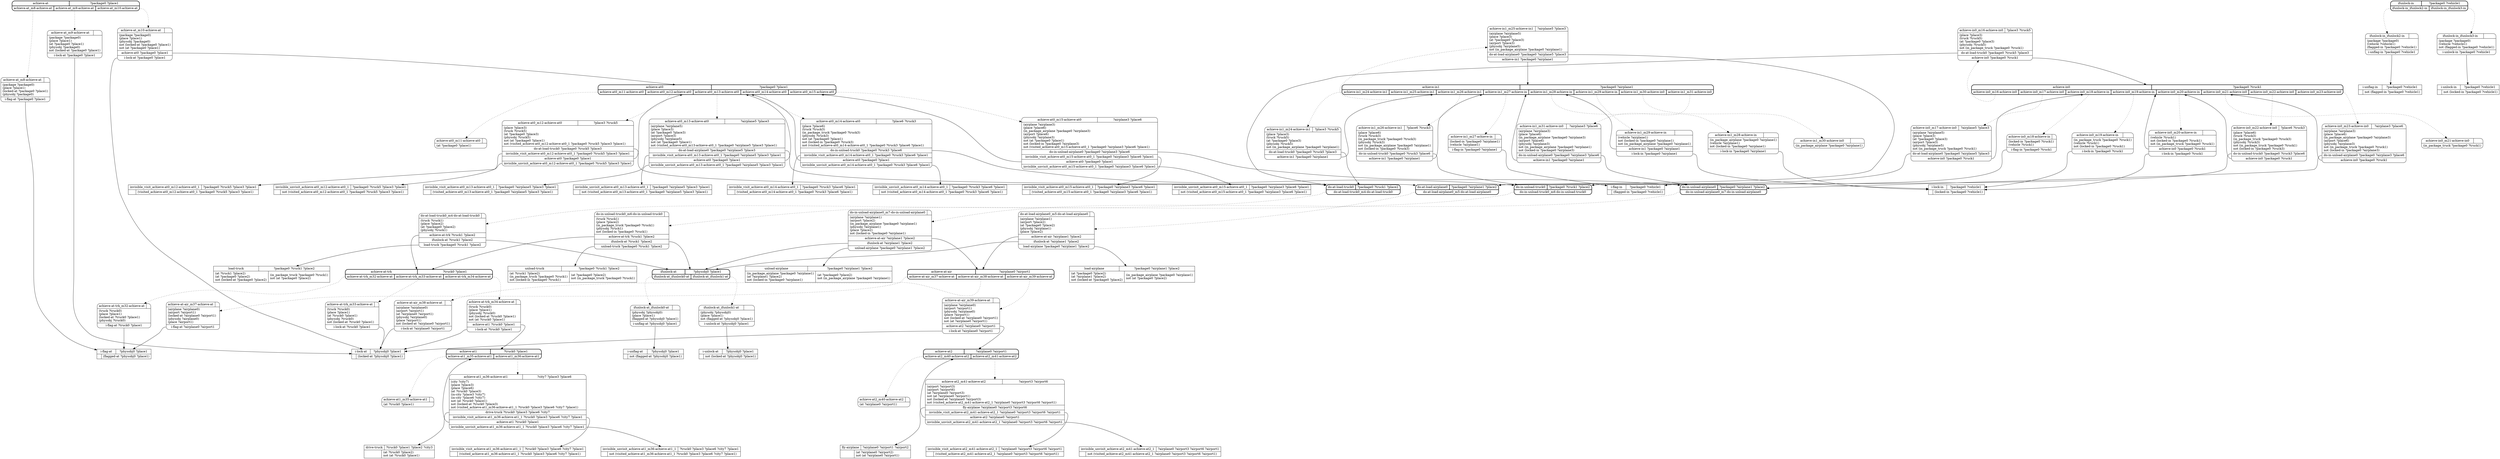 // Generated by Hype
digraph "logistics" {
  nodesep=1
  ranksep=1
  // Operators
  node [shape=record]
  "load-truck" [
    label="{{\N|?package0 ?truck1 ?place2}|{(at ?truck1 ?place2)\l(at ?package0 ?place2)\lnot (locked-at ?package0 ?place2)\l|(in_package_truck ?package0 ?truck1)\lnot (at ?package0 ?place2)\l}}"
  ]
  "load-airplane" [
    label="{{\N|?package0 ?airplane1 ?place2}|{(at ?package0 ?place2)\l(at ?airplane1 ?place2)\lnot (locked-at ?package0 ?place2)\l|(in_package_airplane ?package0 ?airplane1)\lnot (at ?package0 ?place2)\l}}"
  ]
  "unload-truck" [
    label="{{\N|?package0 ?truck1 ?place2}|{(at ?truck1 ?place2)\l(in_package_truck ?package0 ?truck1)\lnot (locked-in ?package0 ?truck1)\l|(at ?package0 ?place2)\lnot (in_package_truck ?package0 ?truck1)\l}}"
  ]
  "unload-airplane" [
    label="{{\N|?package0 ?airplane1 ?place2}|{(in_package_airplane ?package0 ?airplane1)\l(at ?airplane1 ?place2)\lnot (locked-in ?package0 ?airplane1)\l|(at ?package0 ?place2)\lnot (in_package_airplane ?package0 ?airplane1)\l}}"
  ]
  "drive-truck" [
    label="{{\N|?truck0 ?place1 ?place2 ?city3}|{|(at ?truck0 ?place2)\lnot (at ?truck0 ?place1)\l}}"
  ]
  "fly-airplane" [
    label="{{\N|?airplane0 ?airport1 ?airport2}|{|(at ?airplane0 ?airport2)\lnot (at ?airplane0 ?airport1)\l}}"
  ]
  "i-lock-at" [
    label="{{\N|?physobj0 ?place1}|{|(locked-at ?physobj0 ?place1)\l}}"
  ]
  "i-unlock-at" [
    label="{{\N|?physobj0 ?place1}|{|not (locked-at ?physobj0 ?place1)\l}}"
  ]
  "i-flag-at" [
    label="{{\N|?physobj0 ?place1}|{|(flagged-at ?physobj0 ?place1)\l}}"
  ]
  "i-unflag-at" [
    label="{{\N|?physobj0 ?place1}|{|not (flagged-at ?physobj0 ?place1)\l}}"
  ]
  "i-lock-in" [
    label="{{\N|?package0 ?vehicle1}|{|(locked-in ?package0 ?vehicle1)\l}}"
  ]
  "i-unlock-in" [
    label="{{\N|?package0 ?vehicle1}|{|not (locked-in ?package0 ?vehicle1)\l}}"
  ]
  "i-flag-in" [
    label="{{\N|?package0 ?vehicle1}|{|(flagged-in ?package0 ?vehicle1)\l}}"
  ]
  "i-unflag-in" [
    label="{{\N|?package0 ?vehicle1}|{|not (flagged-in ?package0 ?vehicle1)\l}}"
  ]
  "invisible_visit_achieve-at1_m36-achieve-at1_1" [
    label="{{\N|?truck0 ?place3 ?place6 ?city7 ?place1}|{|(visited_achieve-at1_m36-achieve-at1_1 ?truck0 ?place3 ?place6 ?city7 ?place1)\l}}"
  ]
  "invisible_unvisit_achieve-at1_m36-achieve-at1_1" [
    label="{{\N|?truck0 ?place3 ?place6 ?city7 ?place1}|{|not (visited_achieve-at1_m36-achieve-at1_1 ?truck0 ?place3 ?place6 ?city7 ?place1)\l}}"
  ]
  "invisible_visit_achieve-at0_m12-achieve-at0_1" [
    label="{{\N|?package0 ?truck5 ?place3 ?place1}|{|(visited_achieve-at0_m12-achieve-at0_1 ?package0 ?truck5 ?place3 ?place1)\l}}"
  ]
  "invisible_unvisit_achieve-at0_m12-achieve-at0_1" [
    label="{{\N|?package0 ?truck5 ?place3 ?place1}|{|not (visited_achieve-at0_m12-achieve-at0_1 ?package0 ?truck5 ?place3 ?place1)\l}}"
  ]
  "invisible_visit_achieve-at2_m41-achieve-at2_1" [
    label="{{\N|?airplane0 ?airport3 ?airport6 ?airport1}|{|(visited_achieve-at2_m41-achieve-at2_1 ?airplane0 ?airport3 ?airport6 ?airport1)\l}}"
  ]
  "invisible_unvisit_achieve-at2_m41-achieve-at2_1" [
    label="{{\N|?airplane0 ?airport3 ?airport6 ?airport1}|{|not (visited_achieve-at2_m41-achieve-at2_1 ?airplane0 ?airport3 ?airport6 ?airport1)\l}}"
  ]
  "invisible_visit_achieve-at0_m13-achieve-at0_1" [
    label="{{\N|?package0 ?airplane5 ?place3 ?place1}|{|(visited_achieve-at0_m13-achieve-at0_1 ?package0 ?airplane5 ?place3 ?place1)\l}}"
  ]
  "invisible_unvisit_achieve-at0_m13-achieve-at0_1" [
    label="{{\N|?package0 ?airplane5 ?place3 ?place1}|{|not (visited_achieve-at0_m13-achieve-at0_1 ?package0 ?airplane5 ?place3 ?place1)\l}}"
  ]
  "invisible_visit_achieve-at0_m14-achieve-at0_1" [
    label="{{\N|?package0 ?truck3 ?place6 ?place1}|{|(visited_achieve-at0_m14-achieve-at0_1 ?package0 ?truck3 ?place6 ?place1)\l}}"
  ]
  "invisible_unvisit_achieve-at0_m14-achieve-at0_1" [
    label="{{\N|?package0 ?truck3 ?place6 ?place1}|{|not (visited_achieve-at0_m14-achieve-at0_1 ?package0 ?truck3 ?place6 ?place1)\l}}"
  ]
  "invisible_visit_achieve-at0_m15-achieve-at0_1" [
    label="{{\N|?package0 ?airplane3 ?place6 ?place1}|{|(visited_achieve-at0_m15-achieve-at0_1 ?package0 ?airplane3 ?place6 ?place1)\l}}"
  ]
  "invisible_unvisit_achieve-at0_m15-achieve-at0_1" [
    label="{{\N|?package0 ?airplane3 ?place6 ?place1}|{|not (visited_achieve-at0_m15-achieve-at0_1 ?package0 ?airplane3 ?place6 ?place1)\l}}"
  ]
  // Methods
  node [shape=Mrecord]
  "ifunlock-at" [
    style=bold
    label="{{\N|?physobj0 ?place1}|{<0>ifunlock-at_ifunlock0-at|<1>ifunlock-at_ifunlock1-at}}"
  ]
  "ifunlock-at_ifunlock0-at" [
    label="{{\N|}|(physobj ?physobj0)\l(place ?place1)\l(flagged-at ?physobj0 ?place1)\l|<0>i-unflag-at ?physobj0 ?place1}"
  ]
  "ifunlock-at":0 -> "ifunlock-at_ifunlock0-at" [style=dotted]
  "ifunlock-at_ifunlock0-at":0 -> "i-unflag-at"
  "ifunlock-at_ifunlock1-at" [
    label="{{\N|}|(physobj ?physobj0)\l(place ?place1)\lnot (flagged-at ?physobj0 ?place1)\l|<0>i-unlock-at ?physobj0 ?place1}"
  ]
  "ifunlock-at":1 -> "ifunlock-at_ifunlock1-at" [style=dotted]
  "ifunlock-at_ifunlock1-at":0 -> "i-unlock-at"
  "ifunlock-in" [
    style=bold
    label="{{\N|?package0 ?vehicle1}|{<0>ifunlock-in_ifunlock2-in|<1>ifunlock-in_ifunlock3-in}}"
  ]
  "ifunlock-in_ifunlock2-in" [
    label="{{\N|}|(package ?package0)\l(vehicle ?vehicle1)\l(flagged-in ?package0 ?vehicle1)\l|<0>i-unflag-in ?package0 ?vehicle1}"
  ]
  "ifunlock-in":0 -> "ifunlock-in_ifunlock2-in" [style=dotted]
  "ifunlock-in_ifunlock2-in":0 -> "i-unflag-in"
  "ifunlock-in_ifunlock3-in" [
    label="{{\N|}|(package ?package0)\l(vehicle ?vehicle1)\lnot (flagged-in ?package0 ?vehicle1)\l|<0>i-unlock-in ?package0 ?vehicle1}"
  ]
  "ifunlock-in":1 -> "ifunlock-in_ifunlock3-in" [style=dotted]
  "ifunlock-in_ifunlock3-in":0 -> "i-unlock-in"
  "do-at-load-truck0" [
    style=bold
    label="{{\N|?package0 ?truck1 ?place2}|{<0>do-at-load-truck0_m4-do-at-load-truck0}}"
  ]
  "do-at-load-truck0_m4-do-at-load-truck0" [
    label="{{\N|}|(truck ?truck1)\l(place ?place2)\l(at ?package0 ?place2)\l(physobj ?truck1)\l|<0>achieve-at-trk ?truck1 ?place2|<1>ifunlock-at ?truck1 ?place2|<2>load-truck ?package0 ?truck1 ?place2}"
  ]
  "do-at-load-truck0":0 -> "do-at-load-truck0_m4-do-at-load-truck0" [style=dotted]
  "do-at-load-truck0_m4-do-at-load-truck0":0 -> "achieve-at-trk"
  "do-at-load-truck0_m4-do-at-load-truck0":1 -> "ifunlock-at"
  "do-at-load-truck0_m4-do-at-load-truck0":2 -> "load-truck"
  "do-at-load-airplane0" [
    style=bold
    label="{{\N|?package0 ?airplane1 ?place2}|{<0>do-at-load-airplane0_m5-do-at-load-airplane0}}"
  ]
  "do-at-load-airplane0_m5-do-at-load-airplane0" [
    label="{{\N|}|(airplane ?airplane1)\l(airport ?place2)\l(at ?package0 ?place2)\l(physobj ?airplane1)\l(place ?place2)\l|<0>achieve-at-air ?airplane1 ?place2|<1>ifunlock-at ?airplane1 ?place2|<2>load-airplane ?package0 ?airplane1 ?place2}"
  ]
  "do-at-load-airplane0":0 -> "do-at-load-airplane0_m5-do-at-load-airplane0" [style=dotted]
  "do-at-load-airplane0_m5-do-at-load-airplane0":0 -> "achieve-at-air"
  "do-at-load-airplane0_m5-do-at-load-airplane0":1 -> "ifunlock-at"
  "do-at-load-airplane0_m5-do-at-load-airplane0":2 -> "load-airplane"
  "do-in-unload-truck0" [
    style=bold
    label="{{\N|?package0 ?truck1 ?place2}|{<0>do-in-unload-truck0_m6-do-in-unload-truck0}}"
  ]
  "do-in-unload-truck0_m6-do-in-unload-truck0" [
    label="{{\N|}|(truck ?truck1)\l(place ?place2)\l(in_package_truck ?package0 ?truck1)\l(physobj ?truck1)\lnot (locked-in ?package0 ?truck1)\l|<0>achieve-at-trk ?truck1 ?place2|<1>ifunlock-at ?truck1 ?place2|<2>unload-truck ?package0 ?truck1 ?place2}"
  ]
  "do-in-unload-truck0":0 -> "do-in-unload-truck0_m6-do-in-unload-truck0" [style=dotted]
  "do-in-unload-truck0_m6-do-in-unload-truck0":0 -> "achieve-at-trk"
  "do-in-unload-truck0_m6-do-in-unload-truck0":1 -> "ifunlock-at"
  "do-in-unload-truck0_m6-do-in-unload-truck0":2 -> "unload-truck"
  "do-in-unload-airplane0" [
    style=bold
    label="{{\N|?package0 ?airplane1 ?place2}|{<0>do-in-unload-airplane0_m7-do-in-unload-airplane0}}"
  ]
  "do-in-unload-airplane0_m7-do-in-unload-airplane0" [
    label="{{\N|}|(airplane ?airplane1)\l(airport ?place2)\l(in_package_airplane ?package0 ?airplane1)\l(physobj ?airplane1)\l(place ?place2)\lnot (locked-in ?package0 ?airplane1)\l|<0>achieve-at-air ?airplane1 ?place2|<1>ifunlock-at ?airplane1 ?place2|<2>unload-airplane ?package0 ?airplane1 ?place2}"
  ]
  "do-in-unload-airplane0":0 -> "do-in-unload-airplane0_m7-do-in-unload-airplane0" [style=dotted]
  "do-in-unload-airplane0_m7-do-in-unload-airplane0":0 -> "achieve-at-air"
  "do-in-unload-airplane0_m7-do-in-unload-airplane0":1 -> "ifunlock-at"
  "do-in-unload-airplane0_m7-do-in-unload-airplane0":2 -> "unload-airplane"
  "achieve-at" [
    style=bold
    label="{{\N|?package0 ?place1}|{<0>achieve-at_m8-achieve-at|<1>achieve-at_m9-achieve-at|<2>achieve-at_m10-achieve-at}}"
  ]
  "achieve-at_m8-achieve-at" [
    label="{{\N|}|(package ?package0)\l(place ?place1)\l(locked-at ?package0 ?place1)\l(physobj ?package0)\l|<0>i-flag-at ?package0 ?place1}"
  ]
  "achieve-at":0 -> "achieve-at_m8-achieve-at" [style=dotted]
  "achieve-at_m8-achieve-at":0 -> "i-flag-at"
  "achieve-at_m9-achieve-at" [
    label="{{\N|}|(package ?package0)\l(place ?place1)\l(at ?package0 ?place1)\l(physobj ?package0)\lnot (locked-at ?package0 ?place1)\l|<0>i-lock-at ?package0 ?place1}"
  ]
  "achieve-at":1 -> "achieve-at_m9-achieve-at" [style=dotted]
  "achieve-at_m9-achieve-at":0 -> "i-lock-at"
  "achieve-at_m10-achieve-at" [
    label="{{\N|}|(package ?package0)\l(place ?place1)\l(physobj ?package0)\lnot (locked-at ?package0 ?place1)\lnot (at ?package0 ?place1)\l|<0>achieve-at0 ?package0 ?place1|<1>i-lock-at ?package0 ?place1}"
  ]
  "achieve-at":2 -> "achieve-at_m10-achieve-at" [style=dotted]
  "achieve-at_m10-achieve-at":0 -> "achieve-at0"
  "achieve-at_m10-achieve-at":1 -> "i-lock-at"
  "achieve-at0" [
    style=bold
    label="{{\N|?package0 ?place1}|{<0>achieve-at0_m11-achieve-at0|<1>achieve-at0_m12-achieve-at0|<2>achieve-at0_m13-achieve-at0|<3>achieve-at0_m14-achieve-at0|<4>achieve-at0_m15-achieve-at0}}"
  ]
  "achieve-at0_m11-achieve-at0" [
    label="{{\N|}|(at ?package0 ?place1)\l}"
  ]
  "achieve-at0":0 -> "achieve-at0_m11-achieve-at0" [style=dotted]
  "achieve-at0_m12-achieve-at0" [
    label="{{\N|?place3 ?truck5}|(place ?place3)\l(truck ?truck5)\l(at ?package0 ?place3)\l(physobj ?truck5)\lnot (at ?package0 ?place1)\lnot (visited_achieve-at0_m12-achieve-at0_1 ?package0 ?truck5 ?place3 ?place1)\l|<0>do-at-load-truck0 ?package0 ?truck5 ?place3|<1>invisible_visit_achieve-at0_m12-achieve-at0_1 ?package0 ?truck5 ?place3 ?place1|<2>achieve-at0 ?package0 ?place1|<3>invisible_unvisit_achieve-at0_m12-achieve-at0_1 ?package0 ?truck5 ?place3 ?place1}"
  ]
  "achieve-at0":1 -> "achieve-at0_m12-achieve-at0" [style=dotted]
  "achieve-at0_m12-achieve-at0":0 -> "do-at-load-truck0"
  "achieve-at0_m12-achieve-at0":1 -> "invisible_visit_achieve-at0_m12-achieve-at0_1"
  "achieve-at0_m12-achieve-at0":2 -> "achieve-at0"
  "achieve-at0_m12-achieve-at0":3 -> "invisible_unvisit_achieve-at0_m12-achieve-at0_1"
  "achieve-at0_m13-achieve-at0" [
    label="{{\N|?airplane5 ?place3}|(airplane ?airplane5)\l(place ?place3)\l(at ?package0 ?place3)\l(airport ?place3)\l(physobj ?airplane5)\lnot (at ?package0 ?place1)\lnot (visited_achieve-at0_m13-achieve-at0_1 ?package0 ?airplane5 ?place3 ?place1)\l|<0>do-at-load-airplane0 ?package0 ?airplane5 ?place3|<1>invisible_visit_achieve-at0_m13-achieve-at0_1 ?package0 ?airplane5 ?place3 ?place1|<2>achieve-at0 ?package0 ?place1|<3>invisible_unvisit_achieve-at0_m13-achieve-at0_1 ?package0 ?airplane5 ?place3 ?place1}"
  ]
  "achieve-at0":2 -> "achieve-at0_m13-achieve-at0" [style=dotted]
  "achieve-at0_m13-achieve-at0":0 -> "do-at-load-airplane0"
  "achieve-at0_m13-achieve-at0":1 -> "invisible_visit_achieve-at0_m13-achieve-at0_1"
  "achieve-at0_m13-achieve-at0":2 -> "achieve-at0"
  "achieve-at0_m13-achieve-at0":3 -> "invisible_unvisit_achieve-at0_m13-achieve-at0_1"
  "achieve-at0_m14-achieve-at0" [
    label="{{\N|?place6 ?truck3}|(place ?place6)\l(truck ?truck3)\l(in_package_truck ?package0 ?truck3)\l(physobj ?truck3)\lnot (at ?package0 ?place1)\lnot (locked-in ?package0 ?truck3)\lnot (visited_achieve-at0_m14-achieve-at0_1 ?package0 ?truck3 ?place6 ?place1)\l|<0>do-in-unload-truck0 ?package0 ?truck3 ?place6|<1>invisible_visit_achieve-at0_m14-achieve-at0_1 ?package0 ?truck3 ?place6 ?place1|<2>achieve-at0 ?package0 ?place1|<3>invisible_unvisit_achieve-at0_m14-achieve-at0_1 ?package0 ?truck3 ?place6 ?place1}"
  ]
  "achieve-at0":3 -> "achieve-at0_m14-achieve-at0" [style=dotted]
  "achieve-at0_m14-achieve-at0":0 -> "do-in-unload-truck0"
  "achieve-at0_m14-achieve-at0":1 -> "invisible_visit_achieve-at0_m14-achieve-at0_1"
  "achieve-at0_m14-achieve-at0":2 -> "achieve-at0"
  "achieve-at0_m14-achieve-at0":3 -> "invisible_unvisit_achieve-at0_m14-achieve-at0_1"
  "achieve-at0_m15-achieve-at0" [
    label="{{\N|?airplane3 ?place6}|(airplane ?airplane3)\l(place ?place6)\l(in_package_airplane ?package0 ?airplane3)\l(airport ?place6)\l(physobj ?airplane3)\lnot (at ?package0 ?place1)\lnot (locked-in ?package0 ?airplane3)\lnot (visited_achieve-at0_m15-achieve-at0_1 ?package0 ?airplane3 ?place6 ?place1)\l|<0>do-in-unload-airplane0 ?package0 ?airplane3 ?place6|<1>invisible_visit_achieve-at0_m15-achieve-at0_1 ?package0 ?airplane3 ?place6 ?place1|<2>achieve-at0 ?package0 ?place1|<3>invisible_unvisit_achieve-at0_m15-achieve-at0_1 ?package0 ?airplane3 ?place6 ?place1}"
  ]
  "achieve-at0":4 -> "achieve-at0_m15-achieve-at0" [style=dotted]
  "achieve-at0_m15-achieve-at0":0 -> "do-in-unload-airplane0"
  "achieve-at0_m15-achieve-at0":1 -> "invisible_visit_achieve-at0_m15-achieve-at0_1"
  "achieve-at0_m15-achieve-at0":2 -> "achieve-at0"
  "achieve-at0_m15-achieve-at0":3 -> "invisible_unvisit_achieve-at0_m15-achieve-at0_1"
  "achieve-in0" [
    style=bold
    label="{{\N|?package0 ?truck1}|{<0>achieve-in0_m16-achieve-in0|<1>achieve-in0_m17-achieve-in0|<2>achieve-in0_m18-achieve-in|<3>achieve-in0_m19-achieve-in|<4>achieve-in0_m20-achieve-in|<5>achieve-in0_m21-achieve-in0|<6>achieve-in0_m22-achieve-in0|<7>achieve-in0_m23-achieve-in0}}"
  ]
  "achieve-in0_m16-achieve-in0" [
    label="{{\N|?place3 ?truck5}|(place ?place3)\l(truck ?truck5)\l(at ?package0 ?place3)\l(physobj ?truck5)\lnot (in_package_truck ?package0 ?truck1)\l|<0>do-at-load-truck0 ?package0 ?truck5 ?place3|<1>achieve-in0 ?package0 ?truck1}"
  ]
  "achieve-in0":0 -> "achieve-in0_m16-achieve-in0" [style=dotted]
  "achieve-in0_m16-achieve-in0":0 -> "do-at-load-truck0"
  "achieve-in0_m16-achieve-in0":1 -> "achieve-in0"
  "achieve-in0_m17-achieve-in0" [
    label="{{\N|?airplane5 ?place3}|(airplane ?airplane5)\l(place ?place3)\l(at ?package0 ?place3)\l(airport ?place3)\l(physobj ?airplane5)\lnot (in_package_truck ?package0 ?truck1)\l|<0>do-at-load-airplane0 ?package0 ?airplane5 ?place3|<1>achieve-in0 ?package0 ?truck1}"
  ]
  "achieve-in0":1 -> "achieve-in0_m17-achieve-in0" [style=dotted]
  "achieve-in0_m17-achieve-in0":0 -> "do-at-load-airplane0"
  "achieve-in0_m17-achieve-in0":1 -> "achieve-in0"
  "achieve-in0_m18-achieve-in" [
    label="{{\N|}|(locked-in ?package0 ?truck1)\l(vehicle ?truck1)\l|<0>i-flag-in ?package0 ?truck1}"
  ]
  "achieve-in0":2 -> "achieve-in0_m18-achieve-in" [style=dotted]
  "achieve-in0_m18-achieve-in":0 -> "i-flag-in"
  "achieve-in0_m19-achieve-in" [
    label="{{\N|}|(in_package_truck ?package0 ?truck1)\l(vehicle ?truck1)\lnot (locked-in ?package0 ?truck1)\l|<0>i-lock-in ?package0 ?truck1}"
  ]
  "achieve-in0":3 -> "achieve-in0_m19-achieve-in" [style=dotted]
  "achieve-in0_m19-achieve-in":0 -> "i-lock-in"
  "achieve-in0_m20-achieve-in" [
    label="{{\N|}|(vehicle ?truck1)\lnot (locked-in ?package0 ?truck1)\lnot (in_package_truck ?package0 ?truck1)\l|<0>achieve-in0 ?package0 ?truck1|<1>i-lock-in ?package0 ?truck1}"
  ]
  "achieve-in0":4 -> "achieve-in0_m20-achieve-in" [style=dotted]
  "achieve-in0_m20-achieve-in":0 -> "achieve-in0"
  "achieve-in0_m20-achieve-in":1 -> "i-lock-in"
  "achieve-in0_m21-achieve-in0" [
    label="{{\N|}|(in_package_truck ?package0 ?truck1)\l}"
  ]
  "achieve-in0":5 -> "achieve-in0_m21-achieve-in0" [style=dotted]
  "achieve-in0_m22-achieve-in0" [
    label="{{\N|?place6 ?truck3}|(place ?place6)\l(truck ?truck3)\l(in_package_truck ?package0 ?truck3)\l(physobj ?truck3)\lnot (in_package_truck ?package0 ?truck1)\lnot (locked-in ?package0 ?truck3)\l|<0>do-in-unload-truck0 ?package0 ?truck3 ?place6|<1>achieve-in0 ?package0 ?truck1}"
  ]
  "achieve-in0":6 -> "achieve-in0_m22-achieve-in0" [style=dotted]
  "achieve-in0_m22-achieve-in0":0 -> "do-in-unload-truck0"
  "achieve-in0_m22-achieve-in0":1 -> "achieve-in0"
  "achieve-in0_m23-achieve-in0" [
    label="{{\N|?airplane3 ?place6}|(airplane ?airplane3)\l(place ?place6)\l(in_package_airplane ?package0 ?airplane3)\l(airport ?place6)\l(physobj ?airplane3)\lnot (in_package_truck ?package0 ?truck1)\lnot (locked-in ?package0 ?airplane3)\l|<0>do-in-unload-airplane0 ?package0 ?airplane3 ?place6|<1>achieve-in0 ?package0 ?truck1}"
  ]
  "achieve-in0":7 -> "achieve-in0_m23-achieve-in0" [style=dotted]
  "achieve-in0_m23-achieve-in0":0 -> "do-in-unload-airplane0"
  "achieve-in0_m23-achieve-in0":1 -> "achieve-in0"
  "achieve-in1" [
    style=bold
    label="{{\N|?package0 ?airplane1}|{<0>achieve-in1_m24-achieve-in1|<1>achieve-in1_m25-achieve-in1|<2>achieve-in1_m26-achieve-in1|<3>achieve-in1_m27-achieve-in|<4>achieve-in1_m28-achieve-in|<5>achieve-in1_m29-achieve-in|<6>achieve-in1_m30-achieve-in0|<7>achieve-in1_m31-achieve-in0}}"
  ]
  "achieve-in1_m24-achieve-in1" [
    label="{{\N|?place3 ?truck5}|(place ?place3)\l(truck ?truck5)\l(at ?package0 ?place3)\l(physobj ?truck5)\lnot (in_package_airplane ?package0 ?airplane1)\l|<0>do-at-load-truck0 ?package0 ?truck5 ?place3|<1>achieve-in1 ?package0 ?airplane1}"
  ]
  "achieve-in1":0 -> "achieve-in1_m24-achieve-in1" [style=dotted]
  "achieve-in1_m24-achieve-in1":0 -> "do-at-load-truck0"
  "achieve-in1_m24-achieve-in1":1 -> "achieve-in1"
  "achieve-in1_m25-achieve-in1" [
    label="{{\N|?airplane5 ?place3}|(airplane ?airplane5)\l(place ?place3)\l(at ?package0 ?place3)\l(airport ?place3)\l(physobj ?airplane5)\lnot (in_package_airplane ?package0 ?airplane1)\l|<0>do-at-load-airplane0 ?package0 ?airplane5 ?place3|<1>achieve-in1 ?package0 ?airplane1}"
  ]
  "achieve-in1":1 -> "achieve-in1_m25-achieve-in1" [style=dotted]
  "achieve-in1_m25-achieve-in1":0 -> "do-at-load-airplane0"
  "achieve-in1_m25-achieve-in1":1 -> "achieve-in1"
  "achieve-in1_m26-achieve-in1" [
    label="{{\N|?place6 ?truck3}|(place ?place6)\l(truck ?truck3)\l(in_package_truck ?package0 ?truck3)\l(physobj ?truck3)\lnot (in_package_airplane ?package0 ?airplane1)\lnot (locked-in ?package0 ?truck3)\l|<0>do-in-unload-truck0 ?package0 ?truck3 ?place6|<1>achieve-in1 ?package0 ?airplane1}"
  ]
  "achieve-in1":2 -> "achieve-in1_m26-achieve-in1" [style=dotted]
  "achieve-in1_m26-achieve-in1":0 -> "do-in-unload-truck0"
  "achieve-in1_m26-achieve-in1":1 -> "achieve-in1"
  "achieve-in1_m27-achieve-in" [
    label="{{\N|}|(locked-in ?package0 ?airplane1)\l(vehicle ?airplane1)\l|<0>i-flag-in ?package0 ?airplane1}"
  ]
  "achieve-in1":3 -> "achieve-in1_m27-achieve-in" [style=dotted]
  "achieve-in1_m27-achieve-in":0 -> "i-flag-in"
  "achieve-in1_m28-achieve-in" [
    label="{{\N|}|(in_package_airplane ?package0 ?airplane1)\l(vehicle ?airplane1)\lnot (locked-in ?package0 ?airplane1)\l|<0>i-lock-in ?package0 ?airplane1}"
  ]
  "achieve-in1":4 -> "achieve-in1_m28-achieve-in" [style=dotted]
  "achieve-in1_m28-achieve-in":0 -> "i-lock-in"
  "achieve-in1_m29-achieve-in" [
    label="{{\N|}|(vehicle ?airplane1)\lnot (locked-in ?package0 ?airplane1)\lnot (in_package_airplane ?package0 ?airplane1)\l|<0>achieve-in1 ?package0 ?airplane1|<1>i-lock-in ?package0 ?airplane1}"
  ]
  "achieve-in1":5 -> "achieve-in1_m29-achieve-in" [style=dotted]
  "achieve-in1_m29-achieve-in":0 -> "achieve-in1"
  "achieve-in1_m29-achieve-in":1 -> "i-lock-in"
  "achieve-in1_m30-achieve-in0" [
    label="{{\N|}|(in_package_airplane ?package0 ?airplane1)\l}"
  ]
  "achieve-in1":6 -> "achieve-in1_m30-achieve-in0" [style=dotted]
  "achieve-in1_m31-achieve-in0" [
    label="{{\N|?airplane3 ?place6}|(airplane ?airplane3)\l(place ?place6)\l(in_package_airplane ?package0 ?airplane3)\l(airport ?place6)\l(physobj ?airplane3)\lnot (in_package_airplane ?package0 ?airplane1)\lnot (locked-in ?package0 ?airplane3)\l|<0>do-in-unload-airplane0 ?package0 ?airplane3 ?place6|<1>achieve-in1 ?package0 ?airplane1}"
  ]
  "achieve-in1":7 -> "achieve-in1_m31-achieve-in0" [style=dotted]
  "achieve-in1_m31-achieve-in0":0 -> "do-in-unload-airplane0"
  "achieve-in1_m31-achieve-in0":1 -> "achieve-in1"
  "achieve-at-trk" [
    style=bold
    label="{{\N|?truck0 ?place1}|{<0>achieve-at-trk_m32-achieve-at|<1>achieve-at-trk_m33-achieve-at|<2>achieve-at-trk_m34-achieve-at}}"
  ]
  "achieve-at-trk_m32-achieve-at" [
    label="{{\N|}|(truck ?truck0)\l(place ?place1)\l(locked-at ?truck0 ?place1)\l(physobj ?truck0)\l|<0>i-flag-at ?truck0 ?place1}"
  ]
  "achieve-at-trk":0 -> "achieve-at-trk_m32-achieve-at" [style=dotted]
  "achieve-at-trk_m32-achieve-at":0 -> "i-flag-at"
  "achieve-at-trk_m33-achieve-at" [
    label="{{\N|}|(truck ?truck0)\l(place ?place1)\l(at ?truck0 ?place1)\l(physobj ?truck0)\lnot (locked-at ?truck0 ?place1)\l|<0>i-lock-at ?truck0 ?place1}"
  ]
  "achieve-at-trk":1 -> "achieve-at-trk_m33-achieve-at" [style=dotted]
  "achieve-at-trk_m33-achieve-at":0 -> "i-lock-at"
  "achieve-at-trk_m34-achieve-at" [
    label="{{\N|}|(truck ?truck0)\l(place ?place1)\l(physobj ?truck0)\lnot (locked-at ?truck0 ?place1)\lnot (at ?truck0 ?place1)\l|<0>achieve-at1 ?truck0 ?place1|<1>i-lock-at ?truck0 ?place1}"
  ]
  "achieve-at-trk":2 -> "achieve-at-trk_m34-achieve-at" [style=dotted]
  "achieve-at-trk_m34-achieve-at":0 -> "achieve-at1"
  "achieve-at-trk_m34-achieve-at":1 -> "i-lock-at"
  "achieve-at1" [
    style=bold
    label="{{\N|?truck0 ?place1}|{<0>achieve-at1_m35-achieve-at1|<1>achieve-at1_m36-achieve-at1}}"
  ]
  "achieve-at1_m35-achieve-at1" [
    label="{{\N|}|(at ?truck0 ?place1)\l}"
  ]
  "achieve-at1":0 -> "achieve-at1_m35-achieve-at1" [style=dotted]
  "achieve-at1_m36-achieve-at1" [
    label="{{\N|?city7 ?place3 ?place6}|(city ?city7)\l(place ?place3)\l(place ?place6)\l(at ?truck0 ?place3)\l(in-city ?place3 ?city7)\l(in-city ?place6 ?city7)\lnot (at ?truck0 ?place1)\lnot (locked-at ?truck0 ?place3)\lnot (visited_achieve-at1_m36-achieve-at1_1 ?truck0 ?place3 ?place6 ?city7 ?place1)\l|<0>drive-truck ?truck0 ?place3 ?place6 ?city7|<1>invisible_visit_achieve-at1_m36-achieve-at1_1 ?truck0 ?place3 ?place6 ?city7 ?place1|<2>achieve-at1 ?truck0 ?place1|<3>invisible_unvisit_achieve-at1_m36-achieve-at1_1 ?truck0 ?place3 ?place6 ?city7 ?place1}"
  ]
  "achieve-at1":1 -> "achieve-at1_m36-achieve-at1" [style=dotted]
  "achieve-at1_m36-achieve-at1":0 -> "drive-truck"
  "achieve-at1_m36-achieve-at1":1 -> "invisible_visit_achieve-at1_m36-achieve-at1_1"
  "achieve-at1_m36-achieve-at1":2 -> "achieve-at1"
  "achieve-at1_m36-achieve-at1":3 -> "invisible_unvisit_achieve-at1_m36-achieve-at1_1"
  "achieve-at-air" [
    style=bold
    label="{{\N|?airplane0 ?airport1}|{<0>achieve-at-air_m37-achieve-at|<1>achieve-at-air_m38-achieve-at|<2>achieve-at-air_m39-achieve-at}}"
  ]
  "achieve-at-air_m37-achieve-at" [
    label="{{\N|}|(airplane ?airplane0)\l(airport ?airport1)\l(locked-at ?airplane0 ?airport1)\l(physobj ?airplane0)\l(place ?airport1)\l|<0>i-flag-at ?airplane0 ?airport1}"
  ]
  "achieve-at-air":0 -> "achieve-at-air_m37-achieve-at" [style=dotted]
  "achieve-at-air_m37-achieve-at":0 -> "i-flag-at"
  "achieve-at-air_m38-achieve-at" [
    label="{{\N|}|(airplane ?airplane0)\l(airport ?airport1)\l(at ?airplane0 ?airport1)\l(physobj ?airplane0)\l(place ?airport1)\lnot (locked-at ?airplane0 ?airport1)\l|<0>i-lock-at ?airplane0 ?airport1}"
  ]
  "achieve-at-air":1 -> "achieve-at-air_m38-achieve-at" [style=dotted]
  "achieve-at-air_m38-achieve-at":0 -> "i-lock-at"
  "achieve-at-air_m39-achieve-at" [
    label="{{\N|}|(airplane ?airplane0)\l(airport ?airport1)\l(physobj ?airplane0)\l(place ?airport1)\lnot (locked-at ?airplane0 ?airport1)\lnot (at ?airplane0 ?airport1)\l|<0>achieve-at2 ?airplane0 ?airport1|<1>i-lock-at ?airplane0 ?airport1}"
  ]
  "achieve-at-air":2 -> "achieve-at-air_m39-achieve-at" [style=dotted]
  "achieve-at-air_m39-achieve-at":0 -> "achieve-at2"
  "achieve-at-air_m39-achieve-at":1 -> "i-lock-at"
  "achieve-at2" [
    style=bold
    label="{{\N|?airplane0 ?airport1}|{<0>achieve-at2_m40-achieve-at2|<1>achieve-at2_m41-achieve-at2}}"
  ]
  "achieve-at2_m40-achieve-at2" [
    label="{{\N|}|(at ?airplane0 ?airport1)\l}"
  ]
  "achieve-at2":0 -> "achieve-at2_m40-achieve-at2" [style=dotted]
  "achieve-at2_m41-achieve-at2" [
    label="{{\N|?airport3 ?airport6}|(airport ?airport3)\l(airport ?airport6)\l(at ?airplane0 ?airport3)\lnot (at ?airplane0 ?airport1)\lnot (locked-at ?airplane0 ?airport3)\lnot (visited_achieve-at2_m41-achieve-at2_1 ?airplane0 ?airport3 ?airport6 ?airport1)\l|<0>fly-airplane ?airplane0 ?airport3 ?airport6|<1>invisible_visit_achieve-at2_m41-achieve-at2_1 ?airplane0 ?airport3 ?airport6 ?airport1|<2>achieve-at2 ?airplane0 ?airport1|<3>invisible_unvisit_achieve-at2_m41-achieve-at2_1 ?airplane0 ?airport3 ?airport6 ?airport1}"
  ]
  "achieve-at2":1 -> "achieve-at2_m41-achieve-at2" [style=dotted]
  "achieve-at2_m41-achieve-at2":0 -> "fly-airplane"
  "achieve-at2_m41-achieve-at2":1 -> "invisible_visit_achieve-at2_m41-achieve-at2_1"
  "achieve-at2_m41-achieve-at2":2 -> "achieve-at2"
  "achieve-at2_m41-achieve-at2":3 -> "invisible_unvisit_achieve-at2_m41-achieve-at2_1"
}